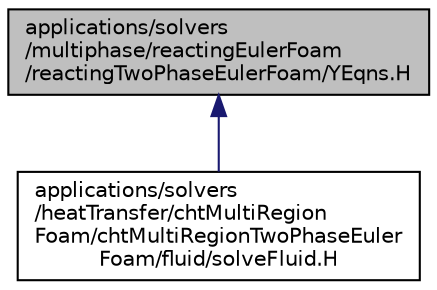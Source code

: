 digraph "applications/solvers/multiphase/reactingEulerFoam/reactingTwoPhaseEulerFoam/YEqns.H"
{
  bgcolor="transparent";
  edge [fontname="Helvetica",fontsize="10",labelfontname="Helvetica",labelfontsize="10"];
  node [fontname="Helvetica",fontsize="10",shape=record];
  Node1 [label="applications/solvers\l/multiphase/reactingEulerFoam\l/reactingTwoPhaseEulerFoam/YEqns.H",height=0.2,width=0.4,color="black", fillcolor="grey75", style="filled" fontcolor="black"];
  Node1 -> Node2 [dir="back",color="midnightblue",fontsize="10",style="solid",fontname="Helvetica"];
  Node2 [label="applications/solvers\l/heatTransfer/chtMultiRegion\lFoam/chtMultiRegionTwoPhaseEuler\lFoam/fluid/solveFluid.H",height=0.2,width=0.4,color="black",URL="$chtMultiRegionTwoPhaseEulerFoam_2fluid_2solveFluid_8H.html"];
}
